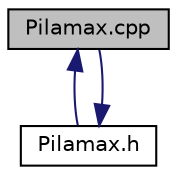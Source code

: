 digraph "Pilamax.cpp"
{
 // LATEX_PDF_SIZE
  edge [fontname="Helvetica",fontsize="10",labelfontname="Helvetica",labelfontsize="10"];
  node [fontname="Helvetica",fontsize="10",shape=record];
  Node1 [label="Pilamax.cpp",height=0.2,width=0.4,color="black", fillcolor="grey75", style="filled", fontcolor="black",tooltip="Implementaci�n del TDA Pila."];
  Node1 -> Node2 [dir="back",color="midnightblue",fontsize="10",style="solid",fontname="Helvetica"];
  Node2 [label="Pilamax.h",height=0.2,width=0.4,color="black", fillcolor="white", style="filled",URL="$Pilamax_8h.html",tooltip="Fichero cabecera del TDA Pila."];
  Node2 -> Node1 [dir="back",color="midnightblue",fontsize="10",style="solid",fontname="Helvetica"];
}

